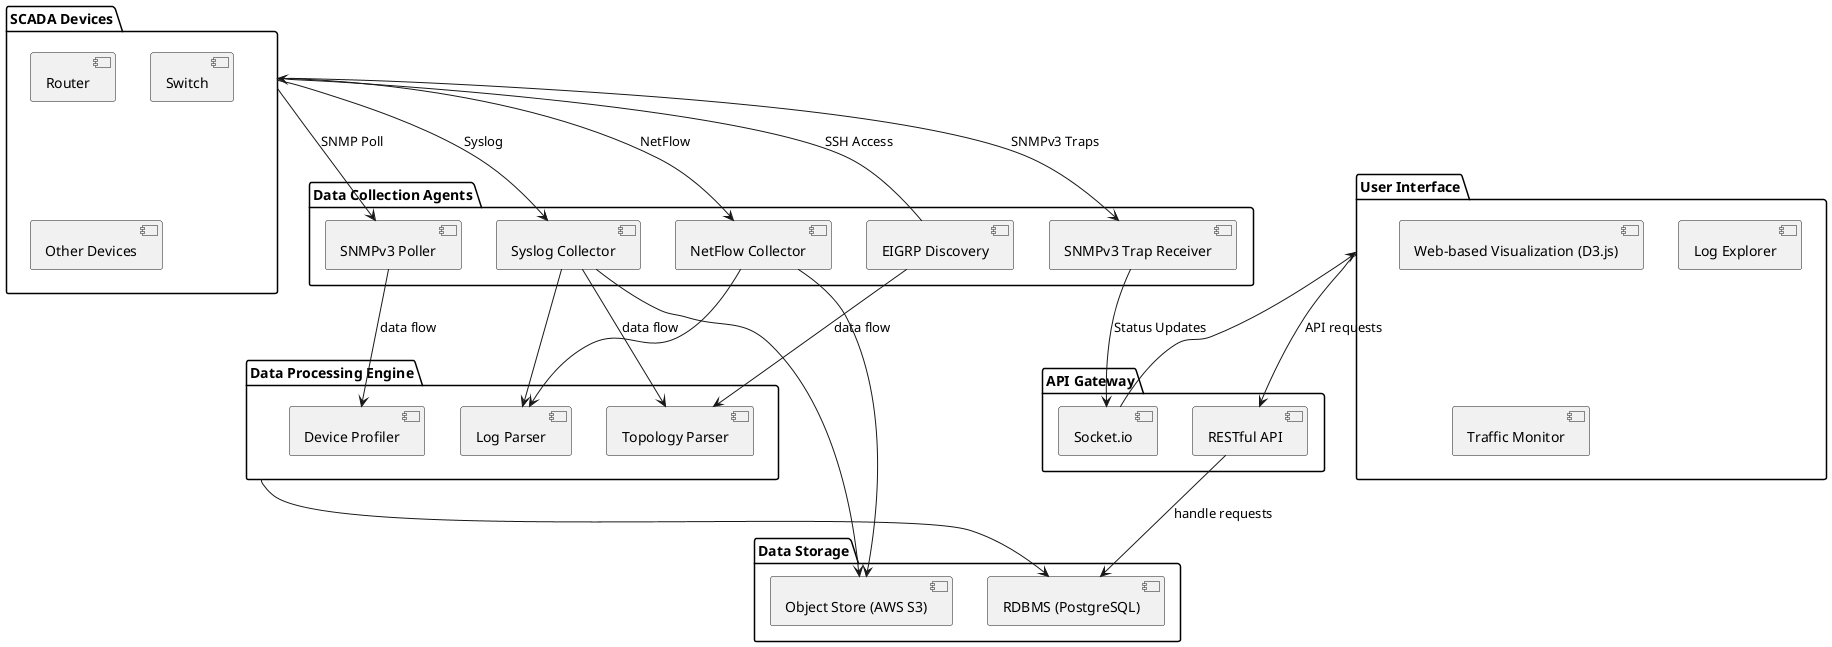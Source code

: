 ' @startuml

' package "SCADA Devices" {
'     [Router]
'     [Switch]
'     [Other Devices]
' }

' package "Data Collection Agents" {
'     [SNMPv3 Poller] 
'     [NetFlow Collector]
'     [Syslog Collector]
'     [EIGRP Discovery]
'     [SNMPv3 Trap Receiver]
' }


' package "Data Processing Engine" {
'     [Topology Parser]
'     [Device Profiler]
'     [Log Parser]
' }
' package "Data Storage" {
'     [RDBMS (PostgreSQL)]
' }

' package "User Interface" {
'     [Web-based Visualization (D3.js)]
'     [Log Explorer]
'     [Traffic Monitor]
    
' }

' package "API Gateway" {
'     [RESTful API]
'     [Socket.io]
' }

' ' Data Collection Relationships
' [Router] --> [SNMPv3 Poller] : SNMP Poll
' [Router] --> [Syslog Collector] : Syslog
' [Router] --> [NetFlow Collector] : NetFlow
' [SNMPv3 Poller] --> [Device Profiler] : data flow
' [Syslog Collector] --> [Topology Parser] : data flow
' [Syslog Collector] --> [Log Parser] : data flow
' [NetFlow Collector] --> [Log Parser] : data flow
' [EIGRP Discovery] --> [Topology Parser] : data flow
' [EIGRP Discovery] --> "SCADA Devices" : SSH Access

' ' Live SNMPv3 Trap
' [Router] --> [SNMPv3 Trap Receiver] : SNMPv3 Traps
' [SNMPv3 Trap Receiver] --> [Socket.io] : Push live update
' [Socket.io] --> [Web-based Visualization (D3.js)] : Send real-time updates

' ' Processing and Storage
' [Topology Parser] --> [RDBMS (PostgreSQL)] : store Topology
' [Log Parser] --> [RDBMS (PostgreSQL)] : store logs
' [Device Profiler] --> [RDBMS (PostgreSQL)] : update node


' ' Visualization and APIs
' [Web-based Visualization (D3.js)] --> [RESTful API] : API requests
' [RESTful API] --> [RDBMS (PostgreSQL)] : handle requests

' @enduml

@startuml
package "SCADA Devices" {
    [Router]
    [Switch]
    [Other Devices]
}

package "Data Collection Agents" {
    [SNMPv3 Poller] 
    [NetFlow Collector]
    [Syslog Collector]
    [EIGRP Discovery]
    [SNMPv3 Trap Receiver]
}


package "Data Processing Engine" {
    [Topology Parser]
    [Device Profiler]
    [Log Parser]
}
package "Data Storage" {
    [RDBMS (PostgreSQL)]
    [Object Store (AWS S3)]
}

package "User Interface" {
    [Web-based Visualization (D3.js)]
    [Log Explorer]
    [Traffic Monitor]
    
}

package "API Gateway" {
    [RESTful API]
    [Socket.io]
}

' Data Collection Relationships
"SCADA Devices" --> [SNMPv3 Poller] : SNMP Poll
"SCADA Devices" --> [Syslog Collector] : Syslog
"SCADA Devices" --> [NetFlow Collector] : NetFlow
[SNMPv3 Poller] --> [Device Profiler] : data flow
[Syslog Collector] --> [Topology Parser] : data flow
[Syslog Collector] --> [Log Parser]
[NetFlow Collector] --> [Log Parser]
[EIGRP Discovery] --> [Topology Parser] : data flow
[EIGRP Discovery] --> "SCADA Devices" : SSH Access

' Live SNMPv3 Trap
"SCADA Devices" --> [SNMPv3 Trap Receiver] : SNMPv3 Traps
[SNMPv3 Trap Receiver] --> [Socket.io] : Status Updates
[Socket.io] --> "User Interface"

' Processing and Storage
"Data Processing Engine" --> [RDBMS (PostgreSQL)]
[Syslog Collector] --> [Object Store (AWS S3)]
[NetFlow Collector] --> [Object Store (AWS S3)]

' Visualization and APIs
"User Interface" --> [RESTful API] : API requests
[RESTful API] --> [RDBMS (PostgreSQL)] : handle requests
@enduml